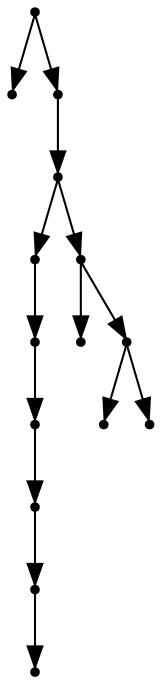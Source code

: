 digraph {
  14 [shape=point];
  0 [shape=point];
  13 [shape=point];
  12 [shape=point];
  6 [shape=point];
  5 [shape=point];
  4 [shape=point];
  3 [shape=point];
  2 [shape=point];
  1 [shape=point];
  11 [shape=point];
  7 [shape=point];
  10 [shape=point];
  8 [shape=point];
  9 [shape=point];
14 -> 0;
14 -> 13;
13 -> 12;
12 -> 6;
6 -> 5;
5 -> 4;
4 -> 3;
3 -> 2;
2 -> 1;
12 -> 11;
11 -> 7;
11 -> 10;
10 -> 8;
10 -> 9;
}
